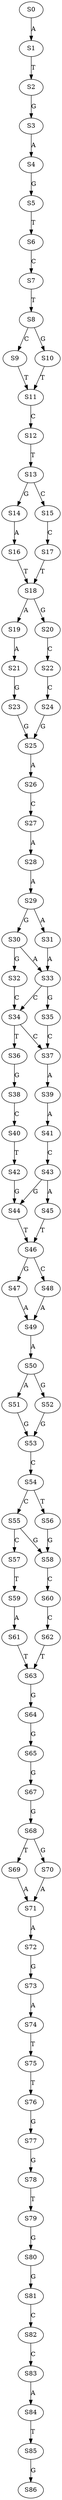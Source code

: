 strict digraph  {
	S0 -> S1 [ label = A ];
	S1 -> S2 [ label = T ];
	S2 -> S3 [ label = G ];
	S3 -> S4 [ label = A ];
	S4 -> S5 [ label = G ];
	S5 -> S6 [ label = T ];
	S6 -> S7 [ label = C ];
	S7 -> S8 [ label = T ];
	S8 -> S9 [ label = C ];
	S8 -> S10 [ label = G ];
	S9 -> S11 [ label = T ];
	S10 -> S11 [ label = T ];
	S11 -> S12 [ label = C ];
	S12 -> S13 [ label = T ];
	S13 -> S14 [ label = G ];
	S13 -> S15 [ label = C ];
	S14 -> S16 [ label = A ];
	S15 -> S17 [ label = C ];
	S16 -> S18 [ label = T ];
	S17 -> S18 [ label = T ];
	S18 -> S19 [ label = A ];
	S18 -> S20 [ label = G ];
	S19 -> S21 [ label = A ];
	S20 -> S22 [ label = C ];
	S21 -> S23 [ label = G ];
	S22 -> S24 [ label = C ];
	S23 -> S25 [ label = G ];
	S24 -> S25 [ label = G ];
	S25 -> S26 [ label = A ];
	S26 -> S27 [ label = C ];
	S27 -> S28 [ label = A ];
	S28 -> S29 [ label = A ];
	S29 -> S30 [ label = G ];
	S29 -> S31 [ label = A ];
	S30 -> S32 [ label = G ];
	S30 -> S33 [ label = A ];
	S31 -> S33 [ label = A ];
	S32 -> S34 [ label = C ];
	S33 -> S34 [ label = C ];
	S33 -> S35 [ label = G ];
	S34 -> S36 [ label = T ];
	S34 -> S37 [ label = C ];
	S35 -> S37 [ label = C ];
	S36 -> S38 [ label = G ];
	S37 -> S39 [ label = A ];
	S38 -> S40 [ label = C ];
	S39 -> S41 [ label = A ];
	S40 -> S42 [ label = T ];
	S41 -> S43 [ label = C ];
	S42 -> S44 [ label = G ];
	S43 -> S44 [ label = G ];
	S43 -> S45 [ label = A ];
	S44 -> S46 [ label = T ];
	S45 -> S46 [ label = T ];
	S46 -> S47 [ label = G ];
	S46 -> S48 [ label = C ];
	S47 -> S49 [ label = A ];
	S48 -> S49 [ label = A ];
	S49 -> S50 [ label = A ];
	S50 -> S51 [ label = A ];
	S50 -> S52 [ label = G ];
	S51 -> S53 [ label = G ];
	S52 -> S53 [ label = G ];
	S53 -> S54 [ label = C ];
	S54 -> S55 [ label = C ];
	S54 -> S56 [ label = T ];
	S55 -> S57 [ label = C ];
	S55 -> S58 [ label = G ];
	S56 -> S58 [ label = G ];
	S57 -> S59 [ label = T ];
	S58 -> S60 [ label = C ];
	S59 -> S61 [ label = A ];
	S60 -> S62 [ label = C ];
	S61 -> S63 [ label = T ];
	S62 -> S63 [ label = T ];
	S63 -> S64 [ label = G ];
	S64 -> S65 [ label = G ];
	S65 -> S67 [ label = G ];
	S67 -> S68 [ label = G ];
	S68 -> S69 [ label = T ];
	S68 -> S70 [ label = G ];
	S69 -> S71 [ label = A ];
	S70 -> S71 [ label = A ];
	S71 -> S72 [ label = A ];
	S72 -> S73 [ label = G ];
	S73 -> S74 [ label = A ];
	S74 -> S75 [ label = T ];
	S75 -> S76 [ label = T ];
	S76 -> S77 [ label = G ];
	S77 -> S78 [ label = G ];
	S78 -> S79 [ label = T ];
	S79 -> S80 [ label = G ];
	S80 -> S81 [ label = G ];
	S81 -> S82 [ label = C ];
	S82 -> S83 [ label = C ];
	S83 -> S84 [ label = A ];
	S84 -> S85 [ label = T ];
	S85 -> S86 [ label = G ];
}
